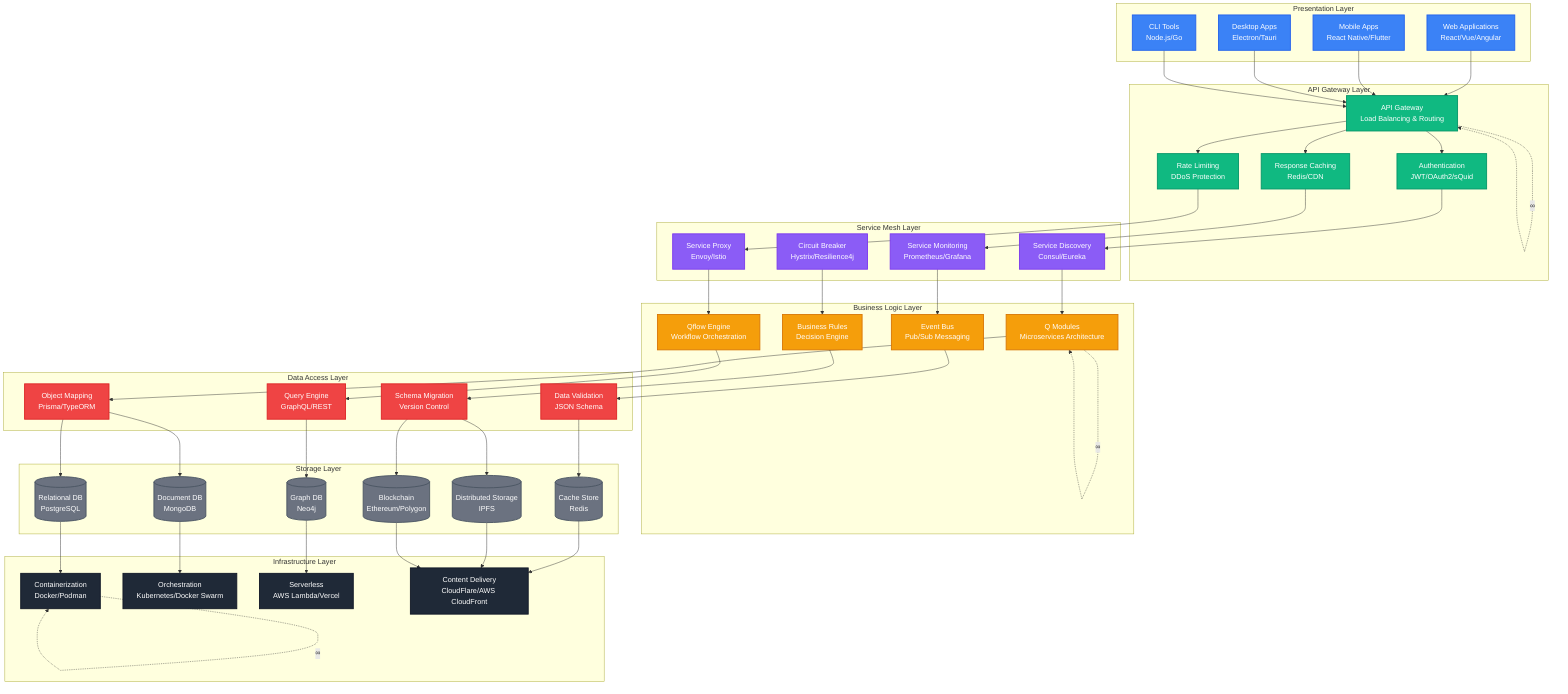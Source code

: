 %% Generated by Visual Asset Manager
%% Created: 2025-01-30T00:00:00.000Z
%% Title: Q∞ Architecture Layers
%% Description: The foundational architecture of the Q∞ ecosystem showing infinite scalability
%% Module: architecture
%% Version: 1.0.0

graph TB
    subgraph "Presentation Layer"
        WEB[Web Applications<br/>React/Vue/Angular]
        MOBILE[Mobile Apps<br/>React Native/Flutter]
        DESKTOP[Desktop Apps<br/>Electron/Tauri]
        CLI[CLI Tools<br/>Node.js/Go]
    end
    
    subgraph "API Gateway Layer"
        GATEWAY[API Gateway<br/>Load Balancing & Routing]
        AUTH[Authentication<br/>JWT/OAuth2/sQuid]
        RATE[Rate Limiting<br/>DDoS Protection]
        CACHE[Response Caching<br/>Redis/CDN]
    end
    
    subgraph "Service Mesh Layer"
        DISCOVERY[Service Discovery<br/>Consul/Eureka]
        PROXY[Service Proxy<br/>Envoy/Istio]
        MONITOR[Service Monitoring<br/>Prometheus/Grafana]
        CIRCUIT[Circuit Breaker<br/>Hystrix/Resilience4j]
    end
    
    subgraph "Business Logic Layer"
        MODULES[Q Modules<br/>Microservices Architecture]
        WORKFLOW[Qflow Engine<br/>Workflow Orchestration]
        EVENTS[Event Bus<br/>Pub/Sub Messaging]
        RULES[Business Rules<br/>Decision Engine]
    end
    
    subgraph "Data Access Layer"
        ORM[Object Mapping<br/>Prisma/TypeORM]
        QUERY[Query Engine<br/>GraphQL/REST]
        VALIDATION[Data Validation<br/>JSON Schema]
        MIGRATION[Schema Migration<br/>Version Control]
    end
    
    subgraph "Storage Layer"
        RDBMS[(Relational DB<br/>PostgreSQL)]
        NOSQL[(Document DB<br/>MongoDB)]
        GRAPH[(Graph DB<br/>Neo4j)]
        CACHE_DB[(Cache Store<br/>Redis)]
        IPFS[(Distributed Storage<br/>IPFS)]
        BLOCKCHAIN[(Blockchain<br/>Ethereum/Polygon)]
    end
    
    subgraph "Infrastructure Layer"
        CONTAINER[Containerization<br/>Docker/Podman]
        ORCHESTRATION[Orchestration<br/>Kubernetes/Docker Swarm]
        SERVERLESS[Serverless<br/>AWS Lambda/Vercel]
        CDN[Content Delivery<br/>CloudFlare/AWS CloudFront]
    end
    
    %% Layer Connections
    WEB --> GATEWAY
    MOBILE --> GATEWAY
    DESKTOP --> GATEWAY
    CLI --> GATEWAY
    
    GATEWAY --> AUTH
    GATEWAY --> RATE
    GATEWAY --> CACHE
    
    AUTH --> DISCOVERY
    RATE --> PROXY
    CACHE --> MONITOR
    
    DISCOVERY --> MODULES
    PROXY --> WORKFLOW
    MONITOR --> EVENTS
    CIRCUIT --> RULES
    
    MODULES --> ORM
    WORKFLOW --> QUERY
    EVENTS --> VALIDATION
    RULES --> MIGRATION
    
    ORM --> RDBMS
    ORM --> NOSQL
    QUERY --> GRAPH
    VALIDATION --> CACHE_DB
    MIGRATION --> IPFS
    MIGRATION --> BLOCKCHAIN
    
    RDBMS --> CONTAINER
    NOSQL --> ORCHESTRATION
    GRAPH --> SERVERLESS
    CACHE_DB --> CDN
    IPFS --> CDN
    BLOCKCHAIN --> CDN
    
    %% Infinite Scalability Indicators
    GATEWAY -.->|∞| GATEWAY
    MODULES -.->|∞| MODULES
    CONTAINER -.->|∞| CONTAINER
    
    classDef presentation fill:#3B82F6,stroke:#2563EB,stroke-width:2px,color:#fff
    classDef gateway fill:#10B981,stroke:#059669,stroke-width:2px,color:#fff
    classDef mesh fill:#8B5CF6,stroke:#7C3AED,stroke-width:2px,color:#fff
    classDef business fill:#F59E0B,stroke:#D97706,stroke-width:2px,color:#fff
    classDef data fill:#EF4444,stroke:#DC2626,stroke-width:2px,color:#fff
    classDef storage fill:#6B7280,stroke:#4B5563,stroke-width:2px,color:#fff
    classDef infrastructure fill:#1F2937,stroke:#111827,stroke-width:2px,color:#fff
    
    class WEB,MOBILE,DESKTOP,CLI presentation
    class GATEWAY,AUTH,RATE,CACHE gateway
    class DISCOVERY,PROXY,MONITOR,CIRCUIT mesh
    class MODULES,WORKFLOW,EVENTS,RULES business
    class ORM,QUERY,VALIDATION,MIGRATION data
    class RDBMS,NOSQL,GRAPH,CACHE_DB,IPFS,BLOCKCHAIN storage
    class CONTAINER,ORCHESTRATION,SERVERLESS,CDN infrastructure